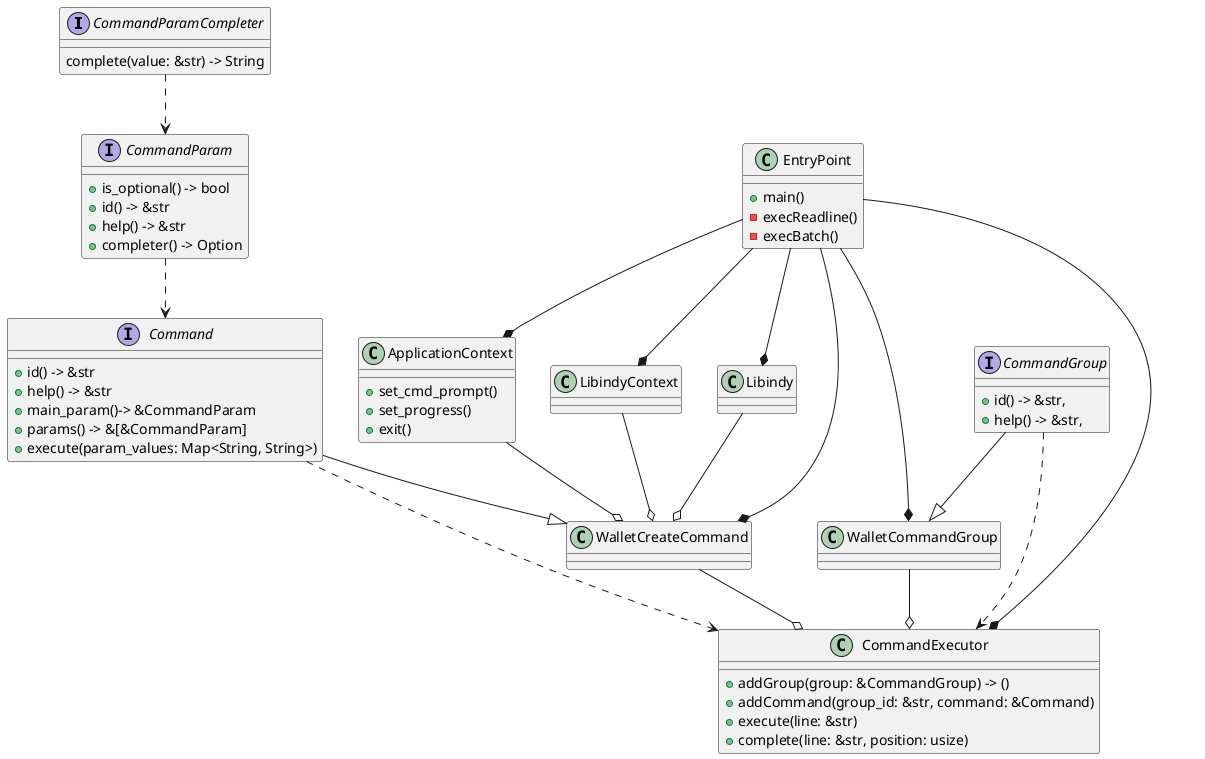 @startuml CLI components

interface CommandParamCompleter {
    complete(value: &str) -> String
}

interface CommandParam {
    +is_optional() -> bool
    +id() -> &str
    +help() -> &str
    +completer() -> Option<&Completer>
}
CommandParamCompleter ..> CommandParam

interface Command {
    +id() -> &str
    +help() -> &str
    +main_param()-> &CommandParam
    +params() -> &[&CommandParam]
    +execute(param_values: Map<String, String>)
}
CommandParam ..> Command

interface CommandGroup {
    +id() -> &str,
    +help() -> &str,
}

class EntryPoint {
    +main()
    -execReadline()
    -execBatch()
}

class ApplicationContext {
    +set_cmd_prompt()
    +set_progress()
    +exit()
}
EntryPoint --* ApplicationContext

class LibindyContext
EntryPoint --* LibindyContext

class Libindy
EntryPoint --* Libindy

class WalletCreateCommand
Command --|> WalletCreateCommand
EntryPoint --* WalletCreateCommand
ApplicationContext --o WalletCreateCommand
LibindyContext --o WalletCreateCommand
Libindy --o WalletCreateCommand

class WalletCommandGroup
CommandGroup --|> WalletCommandGroup
EntryPoint --* WalletCommandGroup

class CommandExecutor {
    +addGroup(group: &CommandGroup) -> ()
    +addCommand(group_id: &str, command: &Command)
    +execute(line: &str)
    +complete(line: &str, position: usize)
}
EntryPoint --* CommandExecutor
Command ..> CommandExecutor
CommandGroup ..> CommandExecutor
WalletCreateCommand --o CommandExecutor
WalletCommandGroup --o CommandExecutor

@enduml